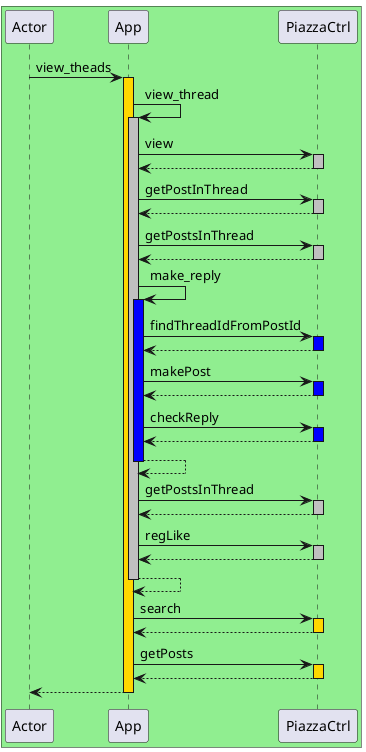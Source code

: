 @startuml
box #lightgreen
participant Actor
Actor -> App : view_theads
activate App #gold
App -> App : view_thread
activate App #silver
App -> PiazzaCtrl : view
activate PiazzaCtrl #silver
PiazzaCtrl --> App
deactivate PiazzaCtrl
App -> PiazzaCtrl : getPostInThread
activate PiazzaCtrl #silver
PiazzaCtrl --> App
deactivate PiazzaCtrl
App -> PiazzaCtrl : getPostsInThread
activate PiazzaCtrl #silver
PiazzaCtrl --> App
deactivate PiazzaCtrl
App -> App : make_reply
activate App #blue
App -> PiazzaCtrl : findThreadIdFromPostId
activate PiazzaCtrl #blue
PiazzaCtrl --> App
deactivate PiazzaCtrl
App -> PiazzaCtrl : makePost
activate PiazzaCtrl #blue
PiazzaCtrl --> App
deactivate PiazzaCtrl
App -> PiazzaCtrl : checkReply
activate PiazzaCtrl #blue
PiazzaCtrl --> App
deactivate PiazzaCtrl
App --> App
deactivate App
App -> PiazzaCtrl : getPostsInThread
activate PiazzaCtrl #silver
PiazzaCtrl --> App
deactivate PiazzaCtrl
App -> PiazzaCtrl : regLike
activate PiazzaCtrl #silver
PiazzaCtrl --> App
deactivate PiazzaCtrl
App --> App
deactivate App
App -> PiazzaCtrl : search
activate PiazzaCtrl #gold
PiazzaCtrl --> App
deactivate PiazzaCtrl
App -> PiazzaCtrl : getPosts
activate PiazzaCtrl #gold
PiazzaCtrl --> App
deactivate PiazzaCtrl
return
@enduml